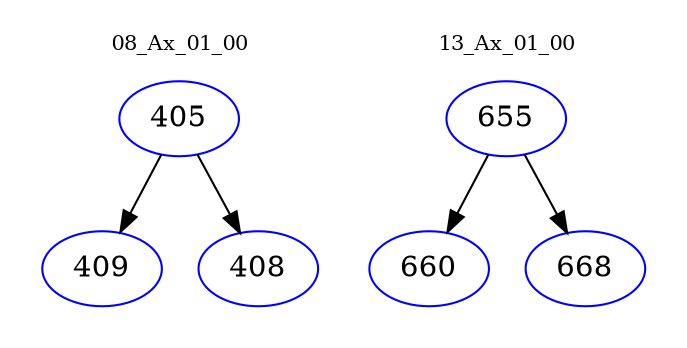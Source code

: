 digraph{
subgraph cluster_0 {
color = white
label = "08_Ax_01_00";
fontsize=10;
T0_405 [label="405", color="blue"]
T0_405 -> T0_409 [color="black"]
T0_409 [label="409", color="blue"]
T0_405 -> T0_408 [color="black"]
T0_408 [label="408", color="blue"]
}
subgraph cluster_1 {
color = white
label = "13_Ax_01_00";
fontsize=10;
T1_655 [label="655", color="blue"]
T1_655 -> T1_660 [color="black"]
T1_660 [label="660", color="blue"]
T1_655 -> T1_668 [color="black"]
T1_668 [label="668", color="blue"]
}
}
